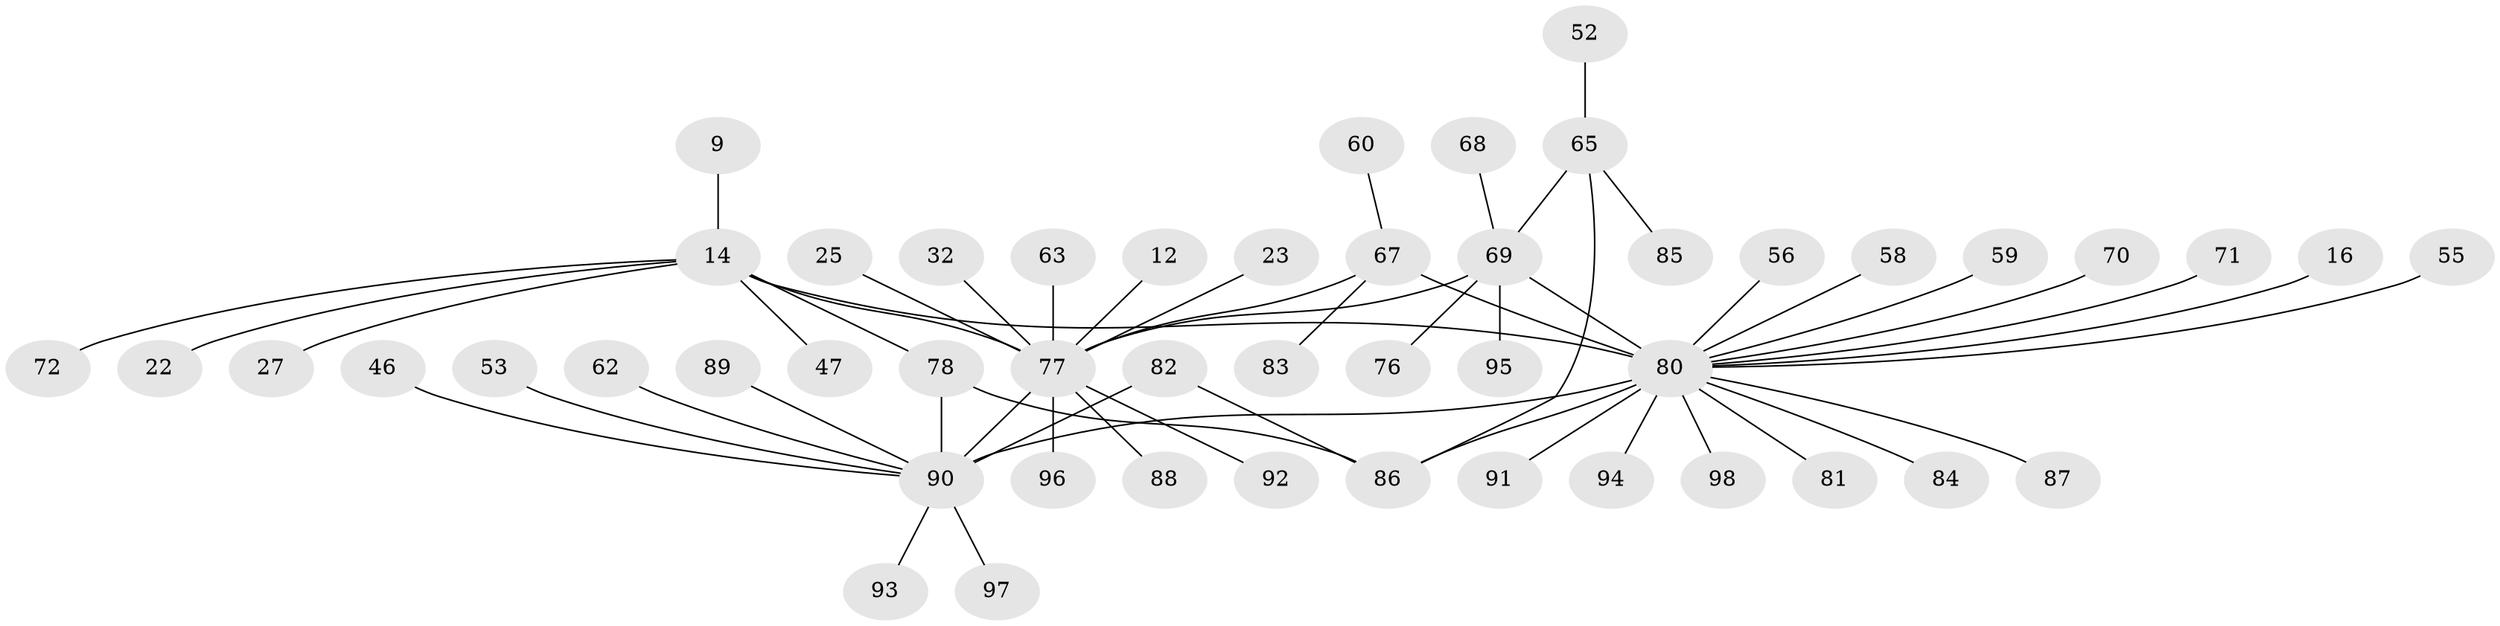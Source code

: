 // original degree distribution, {14: 0.01020408163265306, 19: 0.01020408163265306, 3: 0.11224489795918367, 7: 0.01020408163265306, 6: 0.04081632653061224, 9: 0.02040816326530612, 11: 0.02040816326530612, 8: 0.01020408163265306, 1: 0.5306122448979592, 2: 0.15306122448979592, 5: 0.030612244897959183, 4: 0.05102040816326531}
// Generated by graph-tools (version 1.1) at 2025/51/03/04/25 21:51:29]
// undirected, 49 vertices, 55 edges
graph export_dot {
graph [start="1"]
  node [color=gray90,style=filled];
  9;
  12;
  14 [super="+1"];
  16;
  22;
  23;
  25;
  27;
  32;
  46;
  47;
  52;
  53;
  55 [super="+44"];
  56;
  58;
  59;
  60;
  62;
  63;
  65 [super="+61+20"];
  67 [super="+49"];
  68;
  69 [super="+51+54+24+66"];
  70;
  71;
  72;
  76;
  77 [super="+4+8"];
  78 [super="+36+45"];
  80 [super="+48+74+79+11+64"];
  81 [super="+38+57"];
  82;
  83;
  84;
  85;
  86 [super="+5+26"];
  87 [super="+75"];
  88;
  89;
  90 [super="+19+31+37+41+42"];
  91;
  92;
  93;
  94 [super="+28"];
  95 [super="+17"];
  96;
  97 [super="+73"];
  98;
  9 -- 14;
  12 -- 77;
  14 -- 47;
  14 -- 77 [weight=5];
  14 -- 72;
  14 -- 22;
  14 -- 27;
  14 -- 78;
  14 -- 80 [weight=4];
  16 -- 80;
  23 -- 77;
  25 -- 77 [weight=2];
  32 -- 77;
  46 -- 90;
  52 -- 65;
  53 -- 90;
  55 -- 80;
  56 -- 80;
  58 -- 80;
  59 -- 80;
  60 -- 67;
  62 -- 90;
  63 -- 77;
  65 -- 85;
  65 -- 86 [weight=2];
  65 -- 69 [weight=2];
  67 -- 80 [weight=2];
  67 -- 83;
  67 -- 77 [weight=2];
  68 -- 69;
  69 -- 77 [weight=4];
  69 -- 80 [weight=3];
  69 -- 76;
  69 -- 95;
  70 -- 80;
  71 -- 80;
  77 -- 88;
  77 -- 96;
  77 -- 92;
  77 -- 90 [weight=3];
  78 -- 86;
  78 -- 90;
  80 -- 81;
  80 -- 84;
  80 -- 86 [weight=2];
  80 -- 87 [weight=2];
  80 -- 90 [weight=4];
  80 -- 91;
  80 -- 94;
  80 -- 98;
  82 -- 86;
  82 -- 90;
  89 -- 90;
  90 -- 93;
  90 -- 97;
}
